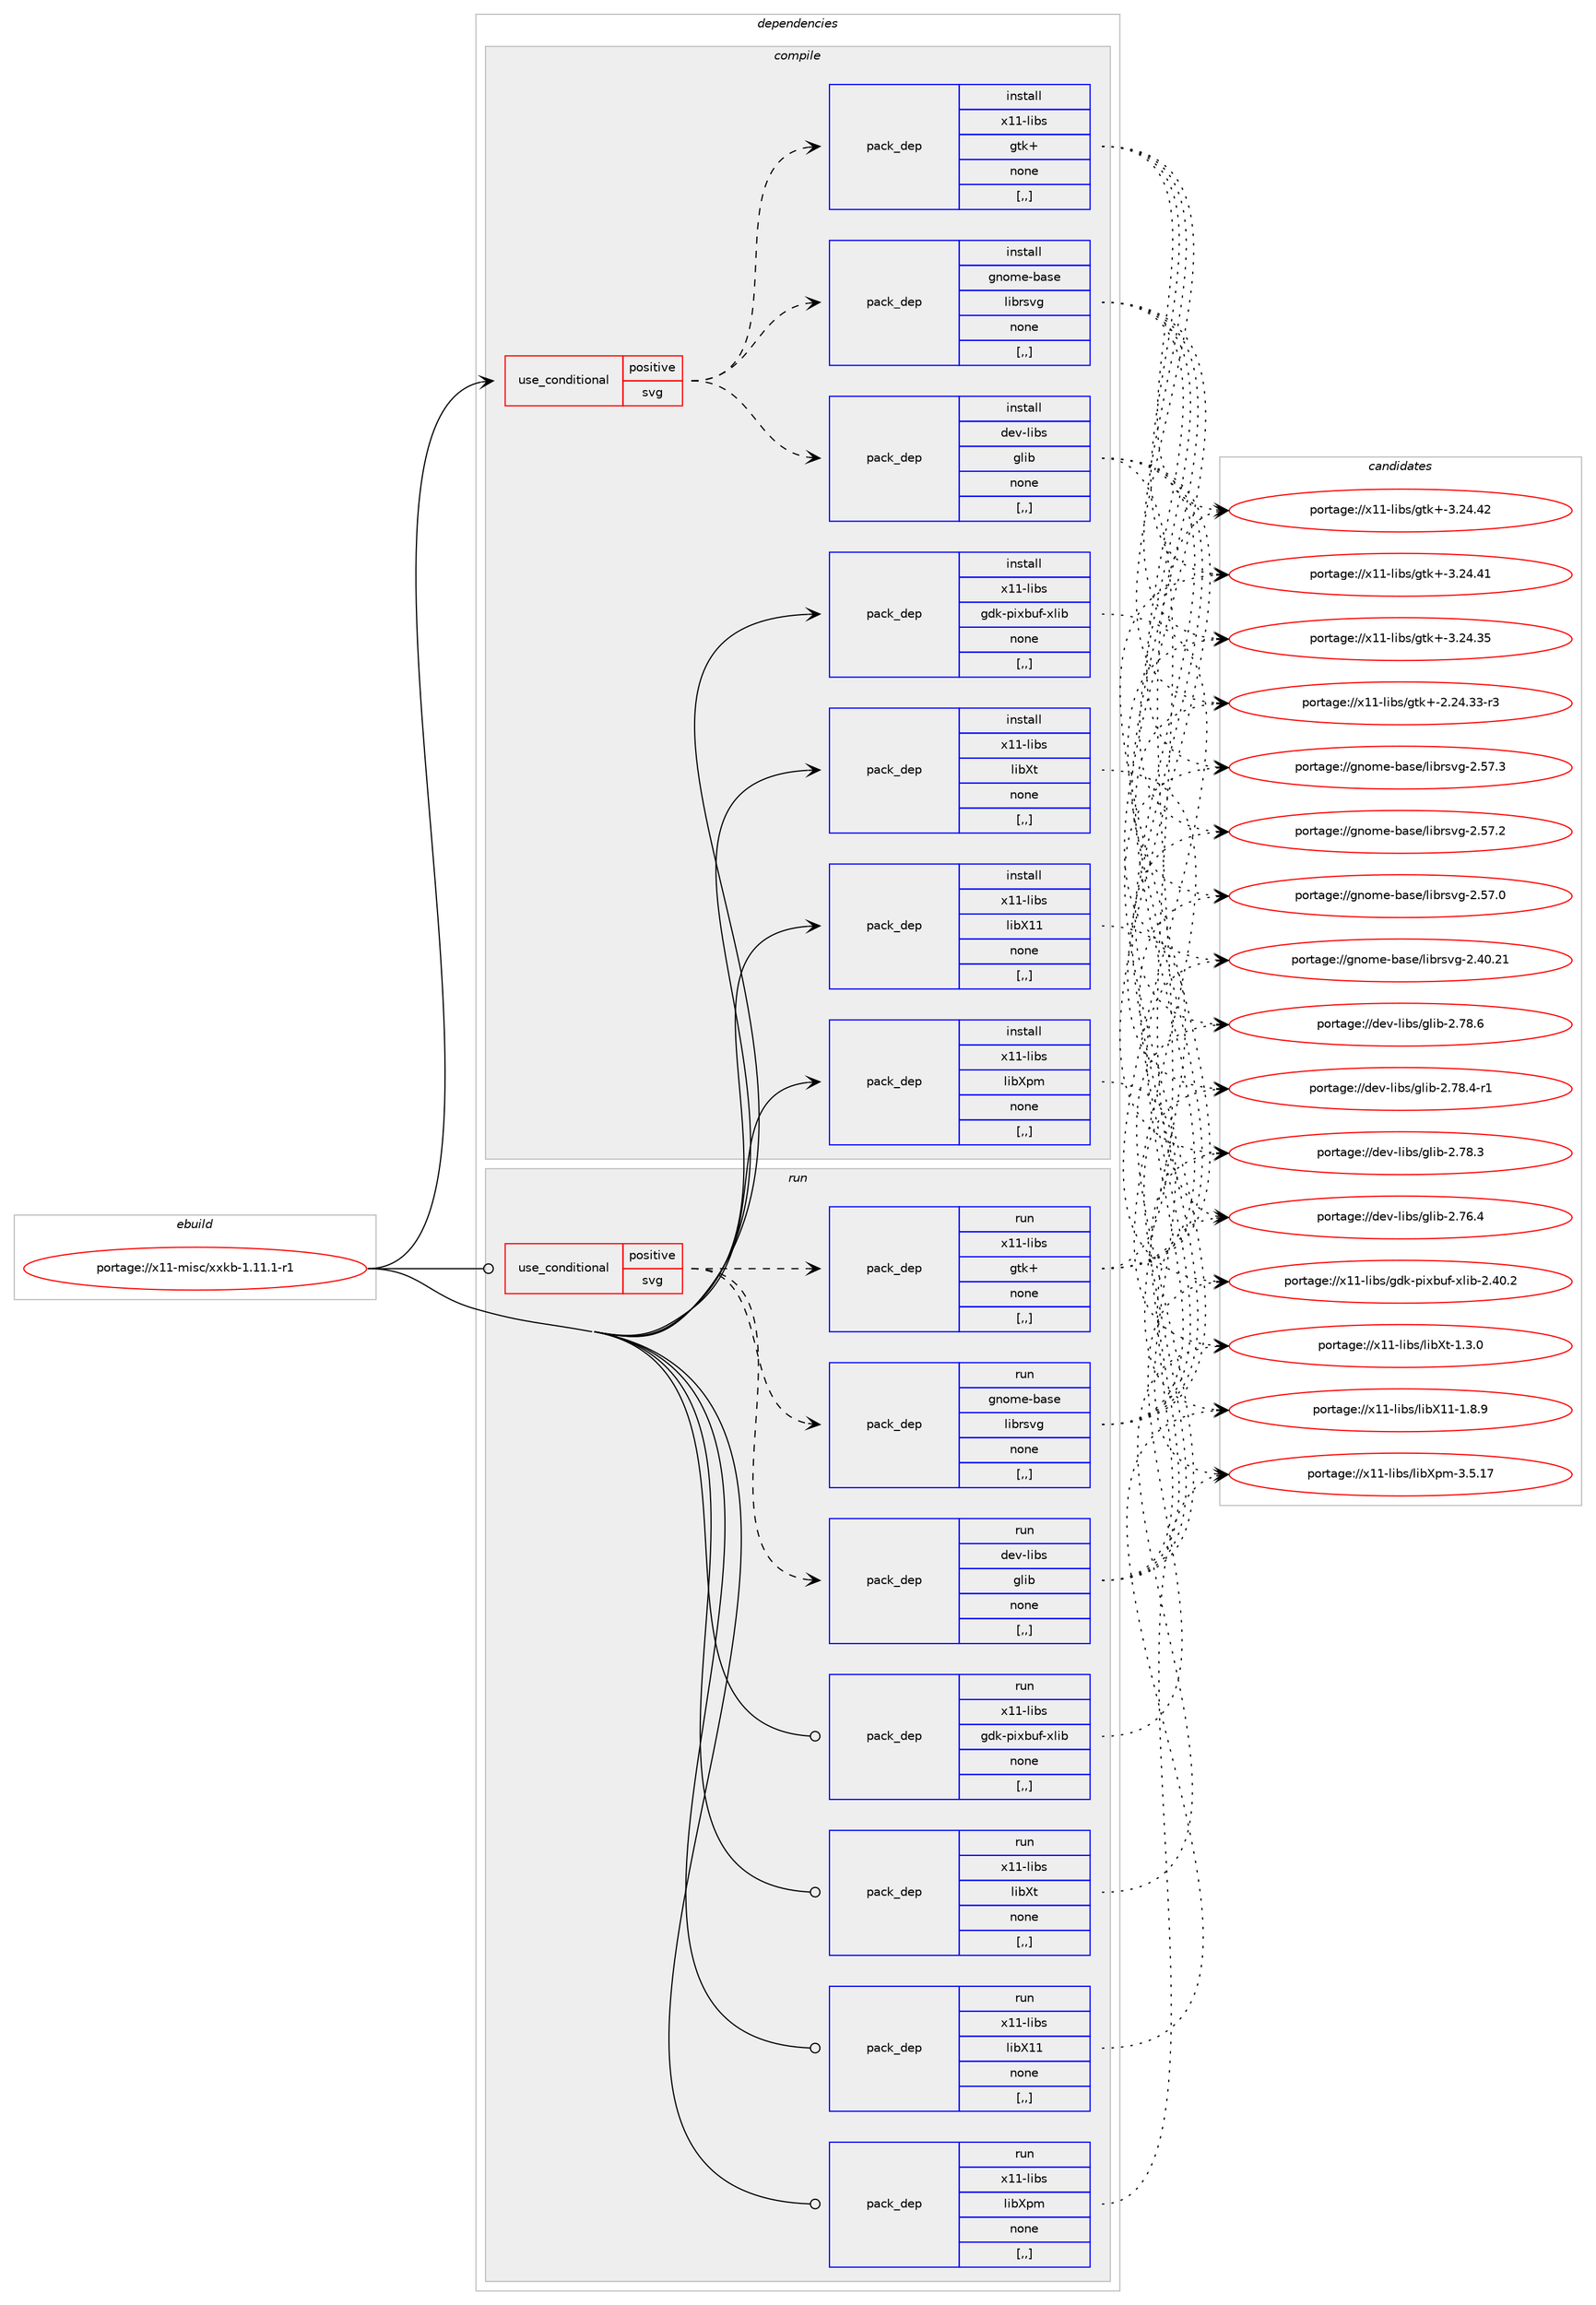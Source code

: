 digraph prolog {

# *************
# Graph options
# *************

newrank=true;
concentrate=true;
compound=true;
graph [rankdir=LR,fontname=Helvetica,fontsize=10,ranksep=1.5];#, ranksep=2.5, nodesep=0.2];
edge  [arrowhead=vee];
node  [fontname=Helvetica,fontsize=10];

# **********
# The ebuild
# **********

subgraph cluster_leftcol {
color=gray;
label=<<i>ebuild</i>>;
id [label="portage://x11-misc/xxkb-1.11.1-r1", color=red, width=4, href="../x11-misc/xxkb-1.11.1-r1.svg"];
}

# ****************
# The dependencies
# ****************

subgraph cluster_midcol {
color=gray;
label=<<i>dependencies</i>>;
subgraph cluster_compile {
fillcolor="#eeeeee";
style=filled;
label=<<i>compile</i>>;
subgraph cond667 {
dependency3886 [label=<<TABLE BORDER="0" CELLBORDER="1" CELLSPACING="0" CELLPADDING="4"><TR><TD ROWSPAN="3" CELLPADDING="10">use_conditional</TD></TR><TR><TD>positive</TD></TR><TR><TD>svg</TD></TR></TABLE>>, shape=none, color=red];
subgraph pack3150 {
dependency3887 [label=<<TABLE BORDER="0" CELLBORDER="1" CELLSPACING="0" CELLPADDING="4" WIDTH="220"><TR><TD ROWSPAN="6" CELLPADDING="30">pack_dep</TD></TR><TR><TD WIDTH="110">install</TD></TR><TR><TD>dev-libs</TD></TR><TR><TD>glib</TD></TR><TR><TD>none</TD></TR><TR><TD>[,,]</TD></TR></TABLE>>, shape=none, color=blue];
}
dependency3886:e -> dependency3887:w [weight=20,style="dashed",arrowhead="vee"];
subgraph pack3151 {
dependency3888 [label=<<TABLE BORDER="0" CELLBORDER="1" CELLSPACING="0" CELLPADDING="4" WIDTH="220"><TR><TD ROWSPAN="6" CELLPADDING="30">pack_dep</TD></TR><TR><TD WIDTH="110">install</TD></TR><TR><TD>gnome-base</TD></TR><TR><TD>librsvg</TD></TR><TR><TD>none</TD></TR><TR><TD>[,,]</TD></TR></TABLE>>, shape=none, color=blue];
}
dependency3886:e -> dependency3888:w [weight=20,style="dashed",arrowhead="vee"];
subgraph pack3152 {
dependency3889 [label=<<TABLE BORDER="0" CELLBORDER="1" CELLSPACING="0" CELLPADDING="4" WIDTH="220"><TR><TD ROWSPAN="6" CELLPADDING="30">pack_dep</TD></TR><TR><TD WIDTH="110">install</TD></TR><TR><TD>x11-libs</TD></TR><TR><TD>gtk+</TD></TR><TR><TD>none</TD></TR><TR><TD>[,,]</TD></TR></TABLE>>, shape=none, color=blue];
}
dependency3886:e -> dependency3889:w [weight=20,style="dashed",arrowhead="vee"];
}
id:e -> dependency3886:w [weight=20,style="solid",arrowhead="vee"];
subgraph pack3153 {
dependency3890 [label=<<TABLE BORDER="0" CELLBORDER="1" CELLSPACING="0" CELLPADDING="4" WIDTH="220"><TR><TD ROWSPAN="6" CELLPADDING="30">pack_dep</TD></TR><TR><TD WIDTH="110">install</TD></TR><TR><TD>x11-libs</TD></TR><TR><TD>gdk-pixbuf-xlib</TD></TR><TR><TD>none</TD></TR><TR><TD>[,,]</TD></TR></TABLE>>, shape=none, color=blue];
}
id:e -> dependency3890:w [weight=20,style="solid",arrowhead="vee"];
subgraph pack3154 {
dependency3891 [label=<<TABLE BORDER="0" CELLBORDER="1" CELLSPACING="0" CELLPADDING="4" WIDTH="220"><TR><TD ROWSPAN="6" CELLPADDING="30">pack_dep</TD></TR><TR><TD WIDTH="110">install</TD></TR><TR><TD>x11-libs</TD></TR><TR><TD>libX11</TD></TR><TR><TD>none</TD></TR><TR><TD>[,,]</TD></TR></TABLE>>, shape=none, color=blue];
}
id:e -> dependency3891:w [weight=20,style="solid",arrowhead="vee"];
subgraph pack3155 {
dependency3892 [label=<<TABLE BORDER="0" CELLBORDER="1" CELLSPACING="0" CELLPADDING="4" WIDTH="220"><TR><TD ROWSPAN="6" CELLPADDING="30">pack_dep</TD></TR><TR><TD WIDTH="110">install</TD></TR><TR><TD>x11-libs</TD></TR><TR><TD>libXpm</TD></TR><TR><TD>none</TD></TR><TR><TD>[,,]</TD></TR></TABLE>>, shape=none, color=blue];
}
id:e -> dependency3892:w [weight=20,style="solid",arrowhead="vee"];
subgraph pack3156 {
dependency3893 [label=<<TABLE BORDER="0" CELLBORDER="1" CELLSPACING="0" CELLPADDING="4" WIDTH="220"><TR><TD ROWSPAN="6" CELLPADDING="30">pack_dep</TD></TR><TR><TD WIDTH="110">install</TD></TR><TR><TD>x11-libs</TD></TR><TR><TD>libXt</TD></TR><TR><TD>none</TD></TR><TR><TD>[,,]</TD></TR></TABLE>>, shape=none, color=blue];
}
id:e -> dependency3893:w [weight=20,style="solid",arrowhead="vee"];
}
subgraph cluster_compileandrun {
fillcolor="#eeeeee";
style=filled;
label=<<i>compile and run</i>>;
}
subgraph cluster_run {
fillcolor="#eeeeee";
style=filled;
label=<<i>run</i>>;
subgraph cond668 {
dependency3894 [label=<<TABLE BORDER="0" CELLBORDER="1" CELLSPACING="0" CELLPADDING="4"><TR><TD ROWSPAN="3" CELLPADDING="10">use_conditional</TD></TR><TR><TD>positive</TD></TR><TR><TD>svg</TD></TR></TABLE>>, shape=none, color=red];
subgraph pack3157 {
dependency3895 [label=<<TABLE BORDER="0" CELLBORDER="1" CELLSPACING="0" CELLPADDING="4" WIDTH="220"><TR><TD ROWSPAN="6" CELLPADDING="30">pack_dep</TD></TR><TR><TD WIDTH="110">run</TD></TR><TR><TD>dev-libs</TD></TR><TR><TD>glib</TD></TR><TR><TD>none</TD></TR><TR><TD>[,,]</TD></TR></TABLE>>, shape=none, color=blue];
}
dependency3894:e -> dependency3895:w [weight=20,style="dashed",arrowhead="vee"];
subgraph pack3158 {
dependency3896 [label=<<TABLE BORDER="0" CELLBORDER="1" CELLSPACING="0" CELLPADDING="4" WIDTH="220"><TR><TD ROWSPAN="6" CELLPADDING="30">pack_dep</TD></TR><TR><TD WIDTH="110">run</TD></TR><TR><TD>gnome-base</TD></TR><TR><TD>librsvg</TD></TR><TR><TD>none</TD></TR><TR><TD>[,,]</TD></TR></TABLE>>, shape=none, color=blue];
}
dependency3894:e -> dependency3896:w [weight=20,style="dashed",arrowhead="vee"];
subgraph pack3159 {
dependency3897 [label=<<TABLE BORDER="0" CELLBORDER="1" CELLSPACING="0" CELLPADDING="4" WIDTH="220"><TR><TD ROWSPAN="6" CELLPADDING="30">pack_dep</TD></TR><TR><TD WIDTH="110">run</TD></TR><TR><TD>x11-libs</TD></TR><TR><TD>gtk+</TD></TR><TR><TD>none</TD></TR><TR><TD>[,,]</TD></TR></TABLE>>, shape=none, color=blue];
}
dependency3894:e -> dependency3897:w [weight=20,style="dashed",arrowhead="vee"];
}
id:e -> dependency3894:w [weight=20,style="solid",arrowhead="odot"];
subgraph pack3160 {
dependency3898 [label=<<TABLE BORDER="0" CELLBORDER="1" CELLSPACING="0" CELLPADDING="4" WIDTH="220"><TR><TD ROWSPAN="6" CELLPADDING="30">pack_dep</TD></TR><TR><TD WIDTH="110">run</TD></TR><TR><TD>x11-libs</TD></TR><TR><TD>gdk-pixbuf-xlib</TD></TR><TR><TD>none</TD></TR><TR><TD>[,,]</TD></TR></TABLE>>, shape=none, color=blue];
}
id:e -> dependency3898:w [weight=20,style="solid",arrowhead="odot"];
subgraph pack3161 {
dependency3899 [label=<<TABLE BORDER="0" CELLBORDER="1" CELLSPACING="0" CELLPADDING="4" WIDTH="220"><TR><TD ROWSPAN="6" CELLPADDING="30">pack_dep</TD></TR><TR><TD WIDTH="110">run</TD></TR><TR><TD>x11-libs</TD></TR><TR><TD>libX11</TD></TR><TR><TD>none</TD></TR><TR><TD>[,,]</TD></TR></TABLE>>, shape=none, color=blue];
}
id:e -> dependency3899:w [weight=20,style="solid",arrowhead="odot"];
subgraph pack3162 {
dependency3900 [label=<<TABLE BORDER="0" CELLBORDER="1" CELLSPACING="0" CELLPADDING="4" WIDTH="220"><TR><TD ROWSPAN="6" CELLPADDING="30">pack_dep</TD></TR><TR><TD WIDTH="110">run</TD></TR><TR><TD>x11-libs</TD></TR><TR><TD>libXpm</TD></TR><TR><TD>none</TD></TR><TR><TD>[,,]</TD></TR></TABLE>>, shape=none, color=blue];
}
id:e -> dependency3900:w [weight=20,style="solid",arrowhead="odot"];
subgraph pack3163 {
dependency3901 [label=<<TABLE BORDER="0" CELLBORDER="1" CELLSPACING="0" CELLPADDING="4" WIDTH="220"><TR><TD ROWSPAN="6" CELLPADDING="30">pack_dep</TD></TR><TR><TD WIDTH="110">run</TD></TR><TR><TD>x11-libs</TD></TR><TR><TD>libXt</TD></TR><TR><TD>none</TD></TR><TR><TD>[,,]</TD></TR></TABLE>>, shape=none, color=blue];
}
id:e -> dependency3901:w [weight=20,style="solid",arrowhead="odot"];
}
}

# **************
# The candidates
# **************

subgraph cluster_choices {
rank=same;
color=gray;
label=<<i>candidates</i>>;

subgraph choice3150 {
color=black;
nodesep=1;
choice1001011184510810598115471031081059845504655564654 [label="portage://dev-libs/glib-2.78.6", color=red, width=4,href="../dev-libs/glib-2.78.6.svg"];
choice10010111845108105981154710310810598455046555646524511449 [label="portage://dev-libs/glib-2.78.4-r1", color=red, width=4,href="../dev-libs/glib-2.78.4-r1.svg"];
choice1001011184510810598115471031081059845504655564651 [label="portage://dev-libs/glib-2.78.3", color=red, width=4,href="../dev-libs/glib-2.78.3.svg"];
choice1001011184510810598115471031081059845504655544652 [label="portage://dev-libs/glib-2.76.4", color=red, width=4,href="../dev-libs/glib-2.76.4.svg"];
dependency3887:e -> choice1001011184510810598115471031081059845504655564654:w [style=dotted,weight="100"];
dependency3887:e -> choice10010111845108105981154710310810598455046555646524511449:w [style=dotted,weight="100"];
dependency3887:e -> choice1001011184510810598115471031081059845504655564651:w [style=dotted,weight="100"];
dependency3887:e -> choice1001011184510810598115471031081059845504655544652:w [style=dotted,weight="100"];
}
subgraph choice3151 {
color=black;
nodesep=1;
choice103110111109101459897115101471081059811411511810345504653554651 [label="portage://gnome-base/librsvg-2.57.3", color=red, width=4,href="../gnome-base/librsvg-2.57.3.svg"];
choice103110111109101459897115101471081059811411511810345504653554650 [label="portage://gnome-base/librsvg-2.57.2", color=red, width=4,href="../gnome-base/librsvg-2.57.2.svg"];
choice103110111109101459897115101471081059811411511810345504653554648 [label="portage://gnome-base/librsvg-2.57.0", color=red, width=4,href="../gnome-base/librsvg-2.57.0.svg"];
choice10311011110910145989711510147108105981141151181034550465248465049 [label="portage://gnome-base/librsvg-2.40.21", color=red, width=4,href="../gnome-base/librsvg-2.40.21.svg"];
dependency3888:e -> choice103110111109101459897115101471081059811411511810345504653554651:w [style=dotted,weight="100"];
dependency3888:e -> choice103110111109101459897115101471081059811411511810345504653554650:w [style=dotted,weight="100"];
dependency3888:e -> choice103110111109101459897115101471081059811411511810345504653554648:w [style=dotted,weight="100"];
dependency3888:e -> choice10311011110910145989711510147108105981141151181034550465248465049:w [style=dotted,weight="100"];
}
subgraph choice3152 {
color=black;
nodesep=1;
choice1204949451081059811547103116107434551465052465250 [label="portage://x11-libs/gtk+-3.24.42", color=red, width=4,href="../x11-libs/gtk+-3.24.42.svg"];
choice1204949451081059811547103116107434551465052465249 [label="portage://x11-libs/gtk+-3.24.41", color=red, width=4,href="../x11-libs/gtk+-3.24.41.svg"];
choice1204949451081059811547103116107434551465052465153 [label="portage://x11-libs/gtk+-3.24.35", color=red, width=4,href="../x11-libs/gtk+-3.24.35.svg"];
choice12049494510810598115471031161074345504650524651514511451 [label="portage://x11-libs/gtk+-2.24.33-r3", color=red, width=4,href="../x11-libs/gtk+-2.24.33-r3.svg"];
dependency3889:e -> choice1204949451081059811547103116107434551465052465250:w [style=dotted,weight="100"];
dependency3889:e -> choice1204949451081059811547103116107434551465052465249:w [style=dotted,weight="100"];
dependency3889:e -> choice1204949451081059811547103116107434551465052465153:w [style=dotted,weight="100"];
dependency3889:e -> choice12049494510810598115471031161074345504650524651514511451:w [style=dotted,weight="100"];
}
subgraph choice3153 {
color=black;
nodesep=1;
choice12049494510810598115471031001074511210512098117102451201081059845504652484650 [label="portage://x11-libs/gdk-pixbuf-xlib-2.40.2", color=red, width=4,href="../x11-libs/gdk-pixbuf-xlib-2.40.2.svg"];
dependency3890:e -> choice12049494510810598115471031001074511210512098117102451201081059845504652484650:w [style=dotted,weight="100"];
}
subgraph choice3154 {
color=black;
nodesep=1;
choice120494945108105981154710810598884949454946564657 [label="portage://x11-libs/libX11-1.8.9", color=red, width=4,href="../x11-libs/libX11-1.8.9.svg"];
dependency3891:e -> choice120494945108105981154710810598884949454946564657:w [style=dotted,weight="100"];
}
subgraph choice3155 {
color=black;
nodesep=1;
choice1204949451081059811547108105988811210945514653464955 [label="portage://x11-libs/libXpm-3.5.17", color=red, width=4,href="../x11-libs/libXpm-3.5.17.svg"];
dependency3892:e -> choice1204949451081059811547108105988811210945514653464955:w [style=dotted,weight="100"];
}
subgraph choice3156 {
color=black;
nodesep=1;
choice12049494510810598115471081059888116454946514648 [label="portage://x11-libs/libXt-1.3.0", color=red, width=4,href="../x11-libs/libXt-1.3.0.svg"];
dependency3893:e -> choice12049494510810598115471081059888116454946514648:w [style=dotted,weight="100"];
}
subgraph choice3157 {
color=black;
nodesep=1;
choice1001011184510810598115471031081059845504655564654 [label="portage://dev-libs/glib-2.78.6", color=red, width=4,href="../dev-libs/glib-2.78.6.svg"];
choice10010111845108105981154710310810598455046555646524511449 [label="portage://dev-libs/glib-2.78.4-r1", color=red, width=4,href="../dev-libs/glib-2.78.4-r1.svg"];
choice1001011184510810598115471031081059845504655564651 [label="portage://dev-libs/glib-2.78.3", color=red, width=4,href="../dev-libs/glib-2.78.3.svg"];
choice1001011184510810598115471031081059845504655544652 [label="portage://dev-libs/glib-2.76.4", color=red, width=4,href="../dev-libs/glib-2.76.4.svg"];
dependency3895:e -> choice1001011184510810598115471031081059845504655564654:w [style=dotted,weight="100"];
dependency3895:e -> choice10010111845108105981154710310810598455046555646524511449:w [style=dotted,weight="100"];
dependency3895:e -> choice1001011184510810598115471031081059845504655564651:w [style=dotted,weight="100"];
dependency3895:e -> choice1001011184510810598115471031081059845504655544652:w [style=dotted,weight="100"];
}
subgraph choice3158 {
color=black;
nodesep=1;
choice103110111109101459897115101471081059811411511810345504653554651 [label="portage://gnome-base/librsvg-2.57.3", color=red, width=4,href="../gnome-base/librsvg-2.57.3.svg"];
choice103110111109101459897115101471081059811411511810345504653554650 [label="portage://gnome-base/librsvg-2.57.2", color=red, width=4,href="../gnome-base/librsvg-2.57.2.svg"];
choice103110111109101459897115101471081059811411511810345504653554648 [label="portage://gnome-base/librsvg-2.57.0", color=red, width=4,href="../gnome-base/librsvg-2.57.0.svg"];
choice10311011110910145989711510147108105981141151181034550465248465049 [label="portage://gnome-base/librsvg-2.40.21", color=red, width=4,href="../gnome-base/librsvg-2.40.21.svg"];
dependency3896:e -> choice103110111109101459897115101471081059811411511810345504653554651:w [style=dotted,weight="100"];
dependency3896:e -> choice103110111109101459897115101471081059811411511810345504653554650:w [style=dotted,weight="100"];
dependency3896:e -> choice103110111109101459897115101471081059811411511810345504653554648:w [style=dotted,weight="100"];
dependency3896:e -> choice10311011110910145989711510147108105981141151181034550465248465049:w [style=dotted,weight="100"];
}
subgraph choice3159 {
color=black;
nodesep=1;
choice1204949451081059811547103116107434551465052465250 [label="portage://x11-libs/gtk+-3.24.42", color=red, width=4,href="../x11-libs/gtk+-3.24.42.svg"];
choice1204949451081059811547103116107434551465052465249 [label="portage://x11-libs/gtk+-3.24.41", color=red, width=4,href="../x11-libs/gtk+-3.24.41.svg"];
choice1204949451081059811547103116107434551465052465153 [label="portage://x11-libs/gtk+-3.24.35", color=red, width=4,href="../x11-libs/gtk+-3.24.35.svg"];
choice12049494510810598115471031161074345504650524651514511451 [label="portage://x11-libs/gtk+-2.24.33-r3", color=red, width=4,href="../x11-libs/gtk+-2.24.33-r3.svg"];
dependency3897:e -> choice1204949451081059811547103116107434551465052465250:w [style=dotted,weight="100"];
dependency3897:e -> choice1204949451081059811547103116107434551465052465249:w [style=dotted,weight="100"];
dependency3897:e -> choice1204949451081059811547103116107434551465052465153:w [style=dotted,weight="100"];
dependency3897:e -> choice12049494510810598115471031161074345504650524651514511451:w [style=dotted,weight="100"];
}
subgraph choice3160 {
color=black;
nodesep=1;
choice12049494510810598115471031001074511210512098117102451201081059845504652484650 [label="portage://x11-libs/gdk-pixbuf-xlib-2.40.2", color=red, width=4,href="../x11-libs/gdk-pixbuf-xlib-2.40.2.svg"];
dependency3898:e -> choice12049494510810598115471031001074511210512098117102451201081059845504652484650:w [style=dotted,weight="100"];
}
subgraph choice3161 {
color=black;
nodesep=1;
choice120494945108105981154710810598884949454946564657 [label="portage://x11-libs/libX11-1.8.9", color=red, width=4,href="../x11-libs/libX11-1.8.9.svg"];
dependency3899:e -> choice120494945108105981154710810598884949454946564657:w [style=dotted,weight="100"];
}
subgraph choice3162 {
color=black;
nodesep=1;
choice1204949451081059811547108105988811210945514653464955 [label="portage://x11-libs/libXpm-3.5.17", color=red, width=4,href="../x11-libs/libXpm-3.5.17.svg"];
dependency3900:e -> choice1204949451081059811547108105988811210945514653464955:w [style=dotted,weight="100"];
}
subgraph choice3163 {
color=black;
nodesep=1;
choice12049494510810598115471081059888116454946514648 [label="portage://x11-libs/libXt-1.3.0", color=red, width=4,href="../x11-libs/libXt-1.3.0.svg"];
dependency3901:e -> choice12049494510810598115471081059888116454946514648:w [style=dotted,weight="100"];
}
}

}
